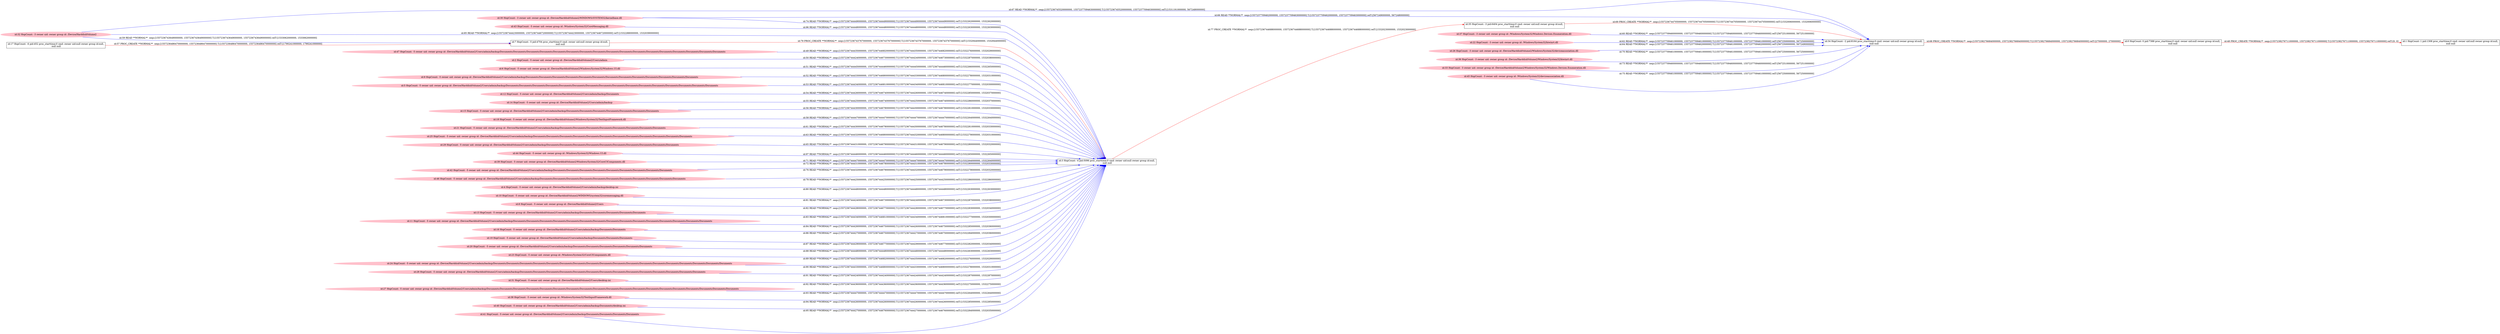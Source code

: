 digraph  {
rankdir=LR
"0"[color=black,label="id:0 HopCount: 0 pid:7388 proc_starttime:0 cmd: owner uid:null owner group id:null,\n null null", shape=box,style=solid];
"1"[color=black,label="id:1 HopCount: 1 pid:1308 proc_starttime:0 cmd: owner uid:null owner group id:null,\n null null", shape=box,style=solid];
"0" -> "1" [id=48,__obj="PROC_CREATE"color=red,label="id:48 PROC_CREATE **NORMAL**  seqs:[1557238276711000000, 1557238276711000000] T:[1557238276711000000, 1557238276711000000] relT:[0, 0]",style=solid];
"47"[color=pink,label="id:47 HopCount: -5 owner uid: owner group id: /Device/HarddiskVolume2/Users/admin/backup/Documents/Documents/Documents/Documents/Documents/Documents/Documents/Documents/Documents/Documents/Documents/Documents/Documents/Documents/Documents/Documents/Documents ", shape=oval,style=filled];
"3"[color=black,label="id:3 HopCount: -4 pid:5096 proc_starttime:0 cmd: owner uid:null owner group id:null,\n null null", shape=box,style=solid];
"47" -> "3" [id=49,__obj="READ"color=blue,label="id:49 READ **NORMAL**  seqs:[1557236744435000000, 1557236744682000000] T:[1557236744435000000, 1557236744682000000] relT:[1532276000000, 1532029000000]",style=solid];
"2"[color=pink,label="id:2 HopCount: -5 owner uid: owner group id: /Device/HarddiskVolume2/Users/admin ", shape=oval,style=filled];
"2" -> "3" [id=50,__obj="READ"color=blue,label="id:50 READ **NORMAL**  seqs:[1557236744424000000, 1557236744673000000] T:[1557236744424000000, 1557236744673000000] relT:[1532287000000, 1532038000000]",style=solid];
"6"[color=pink,label="id:6 HopCount: -5 owner uid: owner group id: /Device/HarddiskVolume2/Windows/System32/Windows.UI.dll ", shape=oval,style=filled];
"6" -> "3" [id=51,__obj="READ"color=blue,label="id:51 READ **NORMAL**  seqs:[1557236744445000000, 1557236744446000000] T:[1557236744445000000, 1557236744446000000] relT:[1532266000000, 1532265000000]",style=solid];
"9"[color=pink,label="id:9 HopCount: -5 owner uid: owner group id: /Device/HarddiskVolume2/Users/admin/backup/Documents/Documents/Documents/Documents/Documents/Documents/Documents/Documents/Documents/Documents/Documents/Documents/Documents ", shape=oval,style=filled];
"9" -> "3" [id=52,__obj="READ"color=blue,label="id:52 READ **NORMAL**  seqs:[1557236744433000000, 1557236744680000000] T:[1557236744433000000, 1557236744680000000] relT:[1532278000000, 1532031000000]",style=solid];
"5"[color=pink,label="id:5 HopCount: -5 owner uid: owner group id: /Device/HarddiskVolume2/Users/admin/backup/Documents/Documents/Documents/Documents/Documents/Documents/Documents/Documents/Documents/Documents/Documents/Documents/Documents/Documents/Documents/Documents ", shape=oval,style=filled];
"5" -> "3" [id=53,__obj="READ"color=blue,label="id:53 READ **NORMAL**  seqs:[1557236744434000000, 1557236744681000000] T:[1557236744434000000, 1557236744681000000] relT:[1532277000000, 1532030000000]",style=solid];
"12"[color=pink,label="id:12 HopCount: -5 owner uid: owner group id: /Device/HarddiskVolume2/Users/admin/backup/Documents ", shape=oval,style=filled];
"12" -> "3" [id=54,__obj="READ"color=blue,label="id:54 READ **NORMAL**  seqs:[1557236744426000000, 1557236744674000000] T:[1557236744426000000, 1557236744674000000] relT:[1532285000000, 1532037000000]",style=solid];
"14"[color=pink,label="id:14 HopCount: -5 owner uid: owner group id: /Device/HarddiskVolume2/Users/admin/backup ", shape=oval,style=filled];
"14" -> "3" [id=55,__obj="READ"color=blue,label="id:55 READ **NORMAL**  seqs:[1557236744425000000, 1557236744674000000] T:[1557236744425000000, 1557236744674000000] relT:[1532286000000, 1532037000000]",style=solid];
"15"[color=pink,label="id:15 HopCount: -5 owner uid: owner group id: /Device/HarddiskVolume2/Users/admin/backup/Documents/Documents/Documents/Documents/Documents/Documents/Documents ", shape=oval,style=filled];
"15" -> "3" [id=56,__obj="READ"color=blue,label="id:56 READ **NORMAL**  seqs:[1557236744430000000, 1557236744678000000] T:[1557236744430000000, 1557236744678000000] relT:[1532281000000, 1532033000000]",style=solid];
"17"[color=black,label="id:17 HopCount: -6 pid:452 proc_starttime:0 cmd: owner uid:null owner group id:null,\n null null", shape=box,style=solid];
"7"[color=black,label="id:7 HopCount: -5 pid:4704 proc_starttime:0 cmd: owner uid:null owner group id:null,\n null null", shape=box,style=solid];
"17" -> "7" [id=57,__obj="PROC_CREATE"color=red,label="id:57 PROC_CREATE **NORMAL**  seqs:[1557236486470000000, 1557236486470000000] T:[1557236486470000000, 1557236486470000000] relT:[1790241000000, 1790241000000]",style=solid];
"18"[color=pink,label="id:18 HopCount: -5 owner uid: owner group id: /Device/HarddiskVolume2/Windows/System32/TextInputFramework.dll ", shape=oval,style=filled];
"18" -> "3" [id=58,__obj="READ"color=blue,label="id:58 READ **NORMAL**  seqs:[1557236744447000000, 1557236744447000000] T:[1557236744447000000, 1557236744447000000] relT:[1532264000000, 1532264000000]",style=solid];
"32"[color=pink,label="id:32 HopCount: -3 owner uid: owner group id: /Device/HarddiskVolume2 ", shape=oval,style=filled];
"32" -> "7" [id=59,__obj="READ"color=blue,label="id:59 READ **NORMAL**  seqs:[1557236743649000000, 1557236743649000000] T:[1557236743649000000, 1557236743649000000] relT:[1533062000000, 1533062000000]",style=solid];
"37"[color=pink,label="id:37 HopCount: -3 owner uid: owner group id: /Windows/System32/Windows.Devices.Enumeration.dll ", shape=oval,style=filled];
"34"[color=black,label="id:34 HopCount: -2 pid:8164 proc_starttime:0 cmd: owner uid:null owner group id:null,\n null null", shape=box,style=solid];
"37" -> "34" [id=60,__obj="READ"color=blue,label="id:60 READ **NORMAL**  seqs:[1557237709460000000, 1557237709460000000] T:[1557237709460000000, 1557237709460000000] relT:[567251000000, 567251000000]",style=solid];
"21"[color=pink,label="id:21 HopCount: -5 owner uid: owner group id: /Device/HarddiskVolume2/Users/admin/backup/Documents/Documents/Documents/Documents/Documents/Documents/Documents/Documents ", shape=oval,style=filled];
"21" -> "3" [id=61,__obj="READ"color=blue,label="id:61 READ **NORMAL**  seqs:[1557236744430000000, 1557236744678000000] T:[1557236744430000000, 1557236744678000000] relT:[1532281000000, 1532033000000]",style=solid];
"22"[color=pink,label="id:22 HopCount: -3 owner uid: owner group id: /Windows/System32/biwinrt.dll ", shape=oval,style=filled];
"22" -> "34" [id=62,__obj="READ"color=blue,label="id:62 READ **NORMAL**  seqs:[1557237709461000000, 1557237709461000000] T:[1557237709461000000, 1557237709461000000] relT:[567250000000, 567250000000]",style=solid];
"25"[color=pink,label="id:25 HopCount: -5 owner uid: owner group id: /Device/HarddiskVolume2/Users/admin/backup/Documents/Documents/Documents/Documents/Documents/Documents/Documents/Documents/Documents/Documents/Documents/Documents ", shape=oval,style=filled];
"25" -> "3" [id=63,__obj="READ"color=blue,label="id:63 READ **NORMAL**  seqs:[1557236744432000000, 1557236744680000000] T:[1557236744432000000, 1557236744680000000] relT:[1532279000000, 1532031000000]",style=solid];
"26"[color=pink,label="id:26 HopCount: -3 owner uid: owner group id: /Device/HarddiskVolume2/Windows/System32/deviceassociation.dll ", shape=oval,style=filled];
"26" -> "34" [id=64,__obj="READ"color=blue,label="id:64 READ **NORMAL**  seqs:[1557237709461000000, 1557237709462000000] T:[1557237709461000000, 1557237709462000000] relT:[567250000000, 567249000000]",style=solid];
"29"[color=pink,label="id:29 HopCount: -5 owner uid: owner group id: /Device/HarddiskVolume2/Users/admin/backup/Documents/Documents/Documents/Documents/Documents/Documents/Documents/Documents/Documents/Documents ", shape=oval,style=filled];
"29" -> "3" [id=65,__obj="READ"color=blue,label="id:65 READ **NORMAL**  seqs:[1557236744431000000, 1557236744679000000] T:[1557236744431000000, 1557236744679000000] relT:[1532280000000, 1532032000000]",style=solid];
"30"[color=pink,label="id:30 HopCount: -3 owner uid: owner group id: /Device/HarddiskVolume2/WINDOWS/SYSTEM32/kernelbase.dll ", shape=oval,style=filled];
"30" -> "34" [id=66,__obj="READ"color=blue,label="id:66 READ **NORMAL**  seqs:[1557237709462000000, 1557237709463000000] T:[1557237709462000000, 1557237709463000000] relT:[567249000000, 567248000000]",style=solid];
"32" -> "34" [id=67,__obj="READ"color=blue,label="id:67 READ **NORMAL**  seqs:[1557236745520000000, 1557237709463000000] T:[1557236745520000000, 1557237709463000000] relT:[1531191000000, 567248000000]",style=solid];
"34" -> "0" [id=68,__obj="PROC_CREATE"color=red,label="id:68 PROC_CREATE **NORMAL**  seqs:[1557238276684000000, 1557238276684000000] T:[1557238276684000000, 1557238276684000000] relT:[27000000, 27000000]",style=solid];
"35"[color=black,label="id:35 HopCount: -3 pid:6404 proc_starttime:0 cmd: owner uid:null owner group id:null,\n null null", shape=box,style=solid];
"35" -> "34" [id=69,__obj="PROC_CREATE"color=red,label="id:69 PROC_CREATE **NORMAL**  seqs:[1557236744705000000, 1557236744705000000] T:[1557236744705000000, 1557236744705000000] relT:[1532006000000, 1532006000000]",style=solid];
"36"[color=pink,label="id:36 HopCount: -3 owner uid: owner group id: /Device/HarddiskVolume2/Windows/System32/biwinrt.dll ", shape=oval,style=filled];
"36" -> "34" [id=70,__obj="READ"color=blue,label="id:70 READ **NORMAL**  seqs:[1557237709461000000, 1557237709461000000] T:[1557237709461000000, 1557237709461000000] relT:[567250000000, 567250000000]",style=solid];
"39"[color=pink,label="id:39 HopCount: -5 owner uid: owner group id: /Device/HarddiskVolume2/Windows/System32/CoreUIComponents.dll ", shape=oval,style=filled];
"39" -> "3" [id=71,__obj="READ"color=blue,label="id:71 READ **NORMAL**  seqs:[1557236744447000000, 1557236744447000000] T:[1557236744447000000, 1557236744447000000] relT:[1532264000000, 1532264000000]",style=solid];
"42"[color=pink,label="id:42 HopCount: -5 owner uid: owner group id: /Device/HarddiskVolume2/Users/admin/backup/Documents/Documents/Documents/Documents/Documents/Documents/Documents/Documents/Documents ", shape=oval,style=filled];
"42" -> "3" [id=72,__obj="READ"color=blue,label="id:72 READ **NORMAL**  seqs:[1557236744431000000, 1557236744678000000] T:[1557236744431000000, 1557236744678000000] relT:[1532280000000, 1532033000000]",style=solid];
"33"[color=pink,label="id:33 HopCount: -3 owner uid: owner group id: /Device/HarddiskVolume2/Windows/System32/Windows.Devices.Enumeration.dll ", shape=oval,style=filled];
"33" -> "34" [id=73,__obj="READ"color=blue,label="id:73 READ **NORMAL**  seqs:[1557237709460000000, 1557237709460000000] T:[1557237709460000000, 1557237709460000000] relT:[567251000000, 567251000000]",style=solid];
"30" -> "3" [id=74,__obj="READ"color=blue,label="id:74 READ **NORMAL**  seqs:[1557236744449000000, 1557236744449000000] T:[1557236744449000000, 1557236744449000000] relT:[1532262000000, 1532262000000]",style=solid];
"45"[color=pink,label="id:45 HopCount: -3 owner uid: owner group id: /Windows/System32/deviceassociation.dll ", shape=oval,style=filled];
"45" -> "34" [id=75,__obj="READ"color=blue,label="id:75 READ **NORMAL**  seqs:[1557237709461000000, 1557237709461000000] T:[1557237709461000000, 1557237709461000000] relT:[567250000000, 567250000000]",style=solid];
"46"[color=pink,label="id:46 HopCount: -5 owner uid: owner group id: /Device/HarddiskVolume2/Users/admin/backup/Documents/Documents/Documents/Documents/Documents/Documents/Documents/Documents/Documents/Documents/Documents ", shape=oval,style=filled];
"46" -> "3" [id=76,__obj="READ"color=blue,label="id:76 READ **NORMAL**  seqs:[1557236744432000000, 1557236744679000000] T:[1557236744432000000, 1557236744679000000] relT:[1532279000000, 1532032000000]",style=solid];
"3" -> "35" [id=77,__obj="PROC_CREATE"color=red,label="id:77 PROC_CREATE **NORMAL**  seqs:[1557236744688000000, 1557236744688000000] T:[1557236744688000000, 1557236744688000000] relT:[1532023000000, 1532023000000]",style=solid];
"4"[color=pink,label="id:4 HopCount: -5 owner uid: owner group id: /Device/HarddiskVolume2/Users/admin/backup/desktop.ini ", shape=oval,style=filled];
"4" -> "3" [id=78,__obj="READ"color=blue,label="id:78 READ **NORMAL**  seqs:[1557236744425000000, 1557236744425000000] T:[1557236744425000000, 1557236744425000000] relT:[1532286000000, 1532286000000]",style=solid];
"7" -> "3" [id=79,__obj="PROC_CREATE"color=red,label="id:79 PROC_CREATE **NORMAL**  seqs:[1557236743767000000, 1557236743767000000] T:[1557236743767000000, 1557236743767000000] relT:[1532944000000, 1532944000000]",style=solid];
"10"[color=pink,label="id:10 HopCount: -5 owner uid: owner group id: /Device/HarddiskVolume2/WINDOWS/system32/coremessaging.dll ", shape=oval,style=filled];
"10" -> "3" [id=80,__obj="READ"color=blue,label="id:80 READ **NORMAL**  seqs:[1557236744448000000, 1557236744448000000] T:[1557236744448000000, 1557236744448000000] relT:[1532263000000, 1532263000000]",style=solid];
"8"[color=pink,label="id:8 HopCount: -5 owner uid: owner group id: /Device/HarddiskVolume2/Users ", shape=oval,style=filled];
"8" -> "3" [id=81,__obj="READ"color=blue,label="id:81 READ **NORMAL**  seqs:[1557236744424000000, 1557236744673000000] T:[1557236744424000000, 1557236744673000000] relT:[1532287000000, 1532038000000]",style=solid];
"13"[color=pink,label="id:13 HopCount: -5 owner uid: owner group id: /Device/HarddiskVolume2/Users/admin/backup/Documents/Documents/Documents/Documents/Documents ", shape=oval,style=filled];
"13" -> "3" [id=82,__obj="READ"color=blue,label="id:82 READ **NORMAL**  seqs:[1557236744428000000, 1557236744677000000] T:[1557236744428000000, 1557236744677000000] relT:[1532283000000, 1532034000000]",style=solid];
"11"[color=pink,label="id:11 HopCount: -5 owner uid: owner group id: /Device/HarddiskVolume2/Users/admin/backup/Documents/Documents/Documents/Documents/Documents/Documents/Documents/Documents/Documents/Documents/Documents/Documents/Documents/Documents/Documents ", shape=oval,style=filled];
"11" -> "3" [id=83,__obj="READ"color=blue,label="id:83 READ **NORMAL**  seqs:[1557236744434000000, 1557236744681000000] T:[1557236744434000000, 1557236744681000000] relT:[1532277000000, 1532030000000]",style=solid];
"16"[color=pink,label="id:16 HopCount: -5 owner uid: owner group id: /Device/HarddiskVolume2/Users/admin/backup/Documents/Documents ", shape=oval,style=filled];
"16" -> "3" [id=84,__obj="READ"color=blue,label="id:84 READ **NORMAL**  seqs:[1557236744426000000, 1557236744675000000] T:[1557236744426000000, 1557236744675000000] relT:[1532285000000, 1532036000000]",style=solid];
"32" -> "3" [id=85,__obj="READ"color=blue,label="id:85 READ **NORMAL**  seqs:[1557236744423000000, 1557236744672000000] T:[1557236744423000000, 1557236744672000000] relT:[1532288000000, 1532039000000]",style=solid];
"19"[color=pink,label="id:19 HopCount: -5 owner uid: owner group id: /Device/HarddiskVolume2/Users/admin/backup/Documents/Documents/Documents ", shape=oval,style=filled];
"19" -> "3" [id=86,__obj="READ"color=blue,label="id:86 READ **NORMAL**  seqs:[1557236744427000000, 1557236744675000000] T:[1557236744427000000, 1557236744675000000] relT:[1532284000000, 1532036000000]",style=solid];
"20"[color=pink,label="id:20 HopCount: -5 owner uid: owner group id: /Device/HarddiskVolume2/Users/admin/backup/Documents/Documents/Documents/Documents/Documents/Documents ", shape=oval,style=filled];
"20" -> "3" [id=87,__obj="READ"color=blue,label="id:87 READ **NORMAL**  seqs:[1557236744429000000, 1557236744677000000] T:[1557236744429000000, 1557236744677000000] relT:[1532282000000, 1532034000000]",style=solid];
"23"[color=pink,label="id:23 HopCount: -5 owner uid: owner group id: /Windows/System32/CoreUIComponents.dll ", shape=oval,style=filled];
"23" -> "3" [id=88,__obj="READ"color=blue,label="id:88 READ **NORMAL**  seqs:[1557236744448000000, 1557236744448000000] T:[1557236744448000000, 1557236744448000000] relT:[1532263000000, 1532263000000]",style=solid];
"24"[color=pink,label="id:24 HopCount: -5 owner uid: owner group id: /Device/HarddiskVolume2/Users/admin/backup/Documents/Documents/Documents/Documents/Documents/Documents/Documents/Documents/Documents/Documents/Documents/Documents/Documents/Documents/Documents/Documents/Documents/Documents ", shape=oval,style=filled];
"24" -> "3" [id=89,__obj="READ"color=blue,label="id:89 READ **NORMAL**  seqs:[1557236744435000000, 1557236744682000000] T:[1557236744435000000, 1557236744682000000] relT:[1532276000000, 1532029000000]",style=solid];
"28"[color=pink,label="id:28 HopCount: -5 owner uid: owner group id: /Device/HarddiskVolume2/Users/admin/backup/Documents/Documents/Documents/Documents/Documents/Documents/Documents/Documents/Documents/Documents/Documents/Documents/Documents/Documents ", shape=oval,style=filled];
"28" -> "3" [id=90,__obj="READ"color=blue,label="id:90 READ **NORMAL**  seqs:[1557236744433000000, 1557236744680000000] T:[1557236744433000000, 1557236744680000000] relT:[1532278000000, 1532031000000]",style=solid];
"31"[color=pink,label="id:31 HopCount: -5 owner uid: owner group id: /Device/HarddiskVolume2/Users/desktop.ini ", shape=oval,style=filled];
"31" -> "3" [id=91,__obj="READ"color=blue,label="id:91 READ **NORMAL**  seqs:[1557236744424000000, 1557236744424000000] T:[1557236744424000000, 1557236744424000000] relT:[1532287000000, 1532287000000]",style=solid];
"27"[color=pink,label="id:27 HopCount: -5 owner uid: owner group id: /Device/HarddiskVolume2/Users/admin/backup/Documents/Documents/Documents/Documents/Documents/Documents/Documents/Documents/Documents/Documents/Documents/Documents/Documents/Documents/Documents/Documents/Documents/Documents/Documents ", shape=oval,style=filled];
"27" -> "3" [id=92,__obj="READ"color=blue,label="id:92 READ **NORMAL**  seqs:[1557236744436000000, 1557236744436000000] T:[1557236744436000000, 1557236744436000000] relT:[1532275000000, 1532275000000]",style=solid];
"38"[color=pink,label="id:38 HopCount: -5 owner uid: owner group id: /Windows/System32/TextInputFramework.dll ", shape=oval,style=filled];
"38" -> "3" [id=93,__obj="READ"color=blue,label="id:93 READ **NORMAL**  seqs:[1557236744447000000, 1557236744447000000] T:[1557236744447000000, 1557236744447000000] relT:[1532264000000, 1532264000000]",style=solid];
"40"[color=pink,label="id:40 HopCount: -5 owner uid: owner group id: /Device/HarddiskVolume2/Users/admin/backup/Documents/desktop.ini ", shape=oval,style=filled];
"40" -> "3" [id=94,__obj="READ"color=blue,label="id:94 READ **NORMAL**  seqs:[1557236744426000000, 1557236744426000000] T:[1557236744426000000, 1557236744426000000] relT:[1532285000000, 1532285000000]",style=solid];
"41"[color=pink,label="id:41 HopCount: -5 owner uid: owner group id: /Device/HarddiskVolume2/Users/admin/backup/Documents/Documents/Documents/Documents ", shape=oval,style=filled];
"41" -> "3" [id=95,__obj="READ"color=blue,label="id:95 READ **NORMAL**  seqs:[1557236744427000000, 1557236744676000000] T:[1557236744427000000, 1557236744676000000] relT:[1532284000000, 1532035000000]",style=solid];
"43"[color=pink,label="id:43 HopCount: -5 owner uid: owner group id: /Windows/System32/CoreMessaging.dll ", shape=oval,style=filled];
"43" -> "3" [id=96,__obj="READ"color=blue,label="id:96 READ **NORMAL**  seqs:[1557236744448000000, 1557236744448000000] T:[1557236744448000000, 1557236744448000000] relT:[1532263000000, 1532263000000]",style=solid];
"44"[color=pink,label="id:44 HopCount: -5 owner uid: owner group id: /Windows/System32/Windows.UI.dll ", shape=oval,style=filled];
"44" -> "3" [id=97,__obj="READ"color=blue,label="id:97 READ **NORMAL**  seqs:[1557236744446000000, 1557236744446000000] T:[1557236744446000000, 1557236744446000000] relT:[1532265000000, 1532265000000]",style=solid];
}